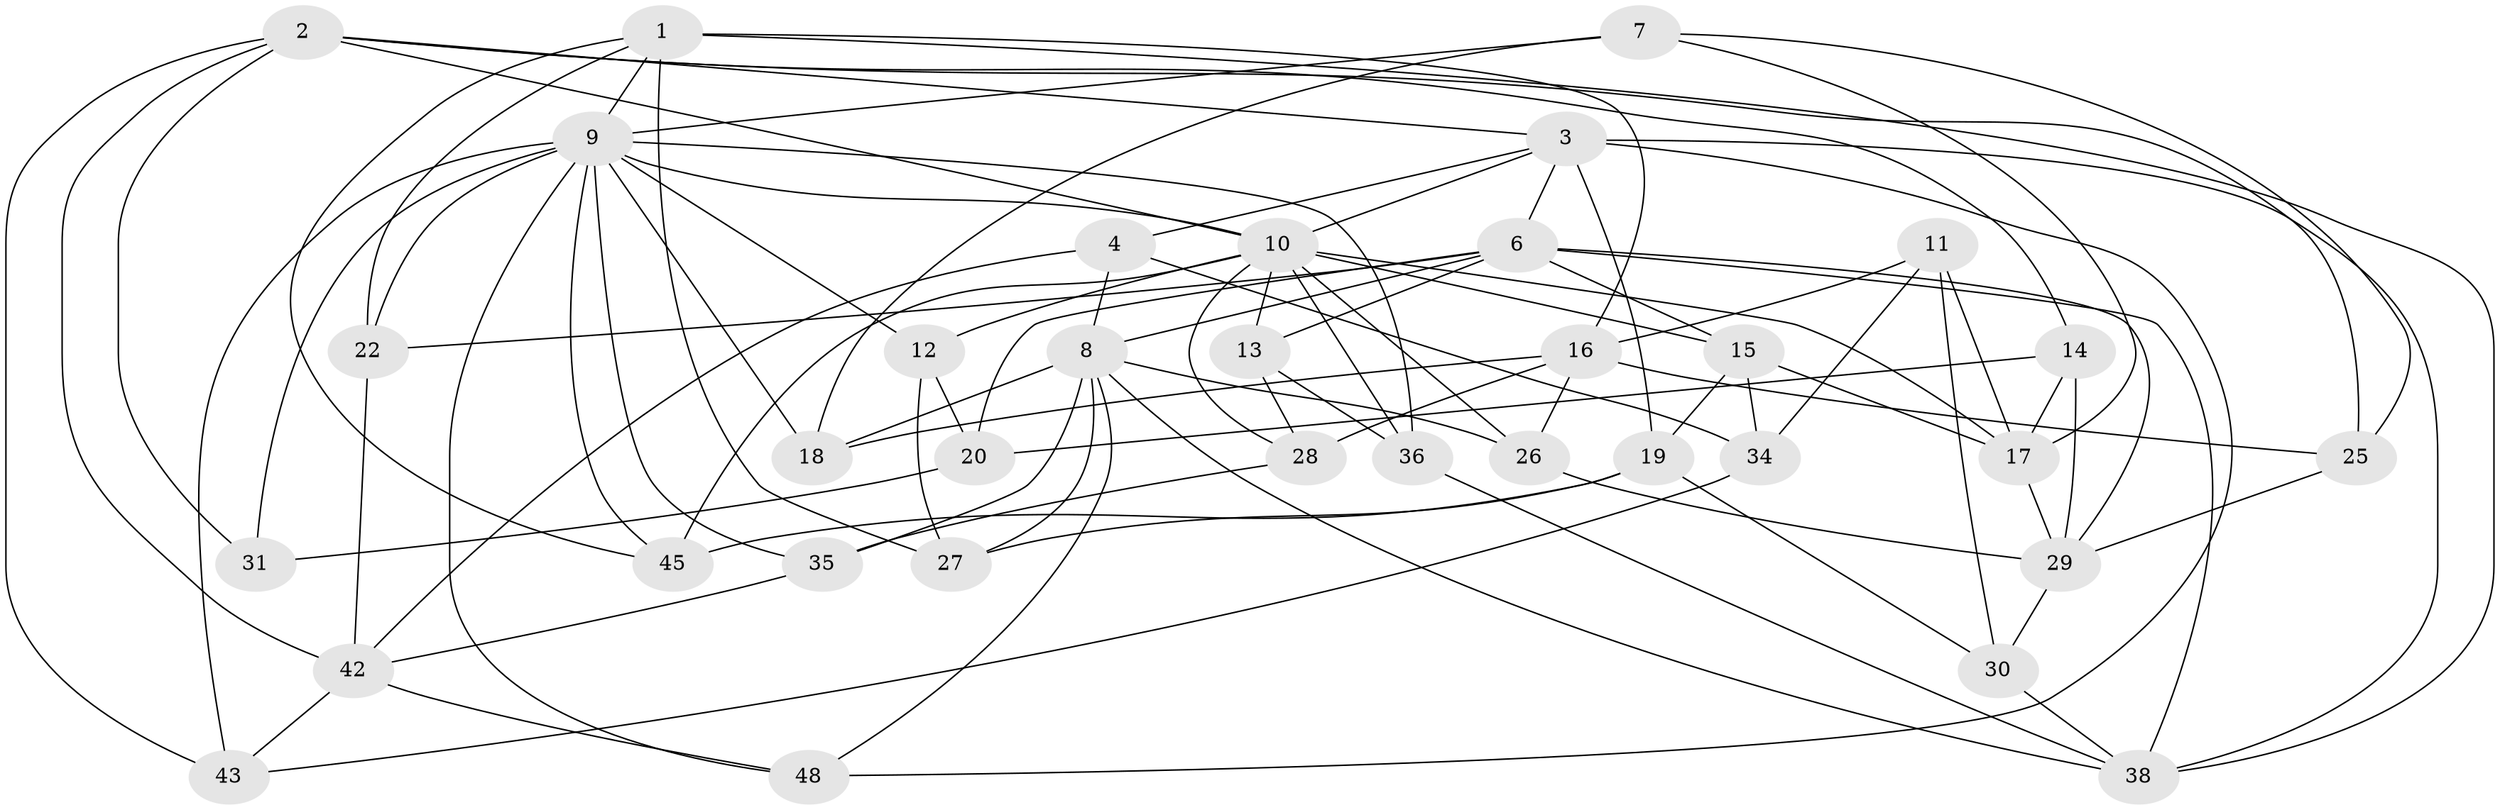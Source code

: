 // original degree distribution, {4: 1.0}
// Generated by graph-tools (version 1.1) at 2025/20/03/04/25 18:20:41]
// undirected, 35 vertices, 91 edges
graph export_dot {
graph [start="1"]
  node [color=gray90,style=filled];
  1 [super="+56"];
  2 [super="+5+47"];
  3 [super="+23"];
  4;
  6 [super="+44+40"];
  7;
  8 [super="+51+50"];
  9 [super="+58+32+59+49"];
  10 [super="+52+39+55"];
  11;
  12;
  13;
  14;
  15 [super="+21"];
  16 [super="+57"];
  17 [super="+41"];
  18;
  19 [super="+24"];
  20;
  22;
  25;
  26;
  27;
  28;
  29 [super="+37"];
  30;
  31;
  34;
  35;
  36;
  38 [super="+46"];
  42 [super="+54"];
  43;
  45;
  48;
  1 -- 27;
  1 -- 22;
  1 -- 38;
  1 -- 16;
  1 -- 45;
  1 -- 9;
  2 -- 31 [weight=2];
  2 -- 25;
  2 -- 43;
  2 -- 3;
  2 -- 10;
  2 -- 42;
  2 -- 14;
  3 -- 38;
  3 -- 48;
  3 -- 19 [weight=2];
  3 -- 4;
  3 -- 10;
  3 -- 6;
  4 -- 34;
  4 -- 42;
  4 -- 8;
  6 -- 22;
  6 -- 20;
  6 -- 13;
  6 -- 8;
  6 -- 29;
  6 -- 38;
  6 -- 15;
  7 -- 18;
  7 -- 25;
  7 -- 9;
  7 -- 17;
  8 -- 35;
  8 -- 27;
  8 -- 48;
  8 -- 18;
  8 -- 26;
  8 -- 38;
  9 -- 35;
  9 -- 45;
  9 -- 31;
  9 -- 48;
  9 -- 22;
  9 -- 10;
  9 -- 36;
  9 -- 18;
  9 -- 43;
  9 -- 12;
  10 -- 36;
  10 -- 12;
  10 -- 45;
  10 -- 17;
  10 -- 26;
  10 -- 28;
  10 -- 15 [weight=2];
  10 -- 13;
  11 -- 30;
  11 -- 34;
  11 -- 16;
  11 -- 17;
  12 -- 20;
  12 -- 27;
  13 -- 28;
  13 -- 36;
  14 -- 20;
  14 -- 29;
  14 -- 17;
  15 -- 17;
  15 -- 34;
  15 -- 19;
  16 -- 28;
  16 -- 25;
  16 -- 26;
  16 -- 18;
  17 -- 29;
  19 -- 27;
  19 -- 45;
  19 -- 30;
  20 -- 31;
  22 -- 42;
  25 -- 29;
  26 -- 29;
  28 -- 35;
  29 -- 30;
  30 -- 38;
  34 -- 43;
  35 -- 42;
  36 -- 38;
  42 -- 48;
  42 -- 43;
}
